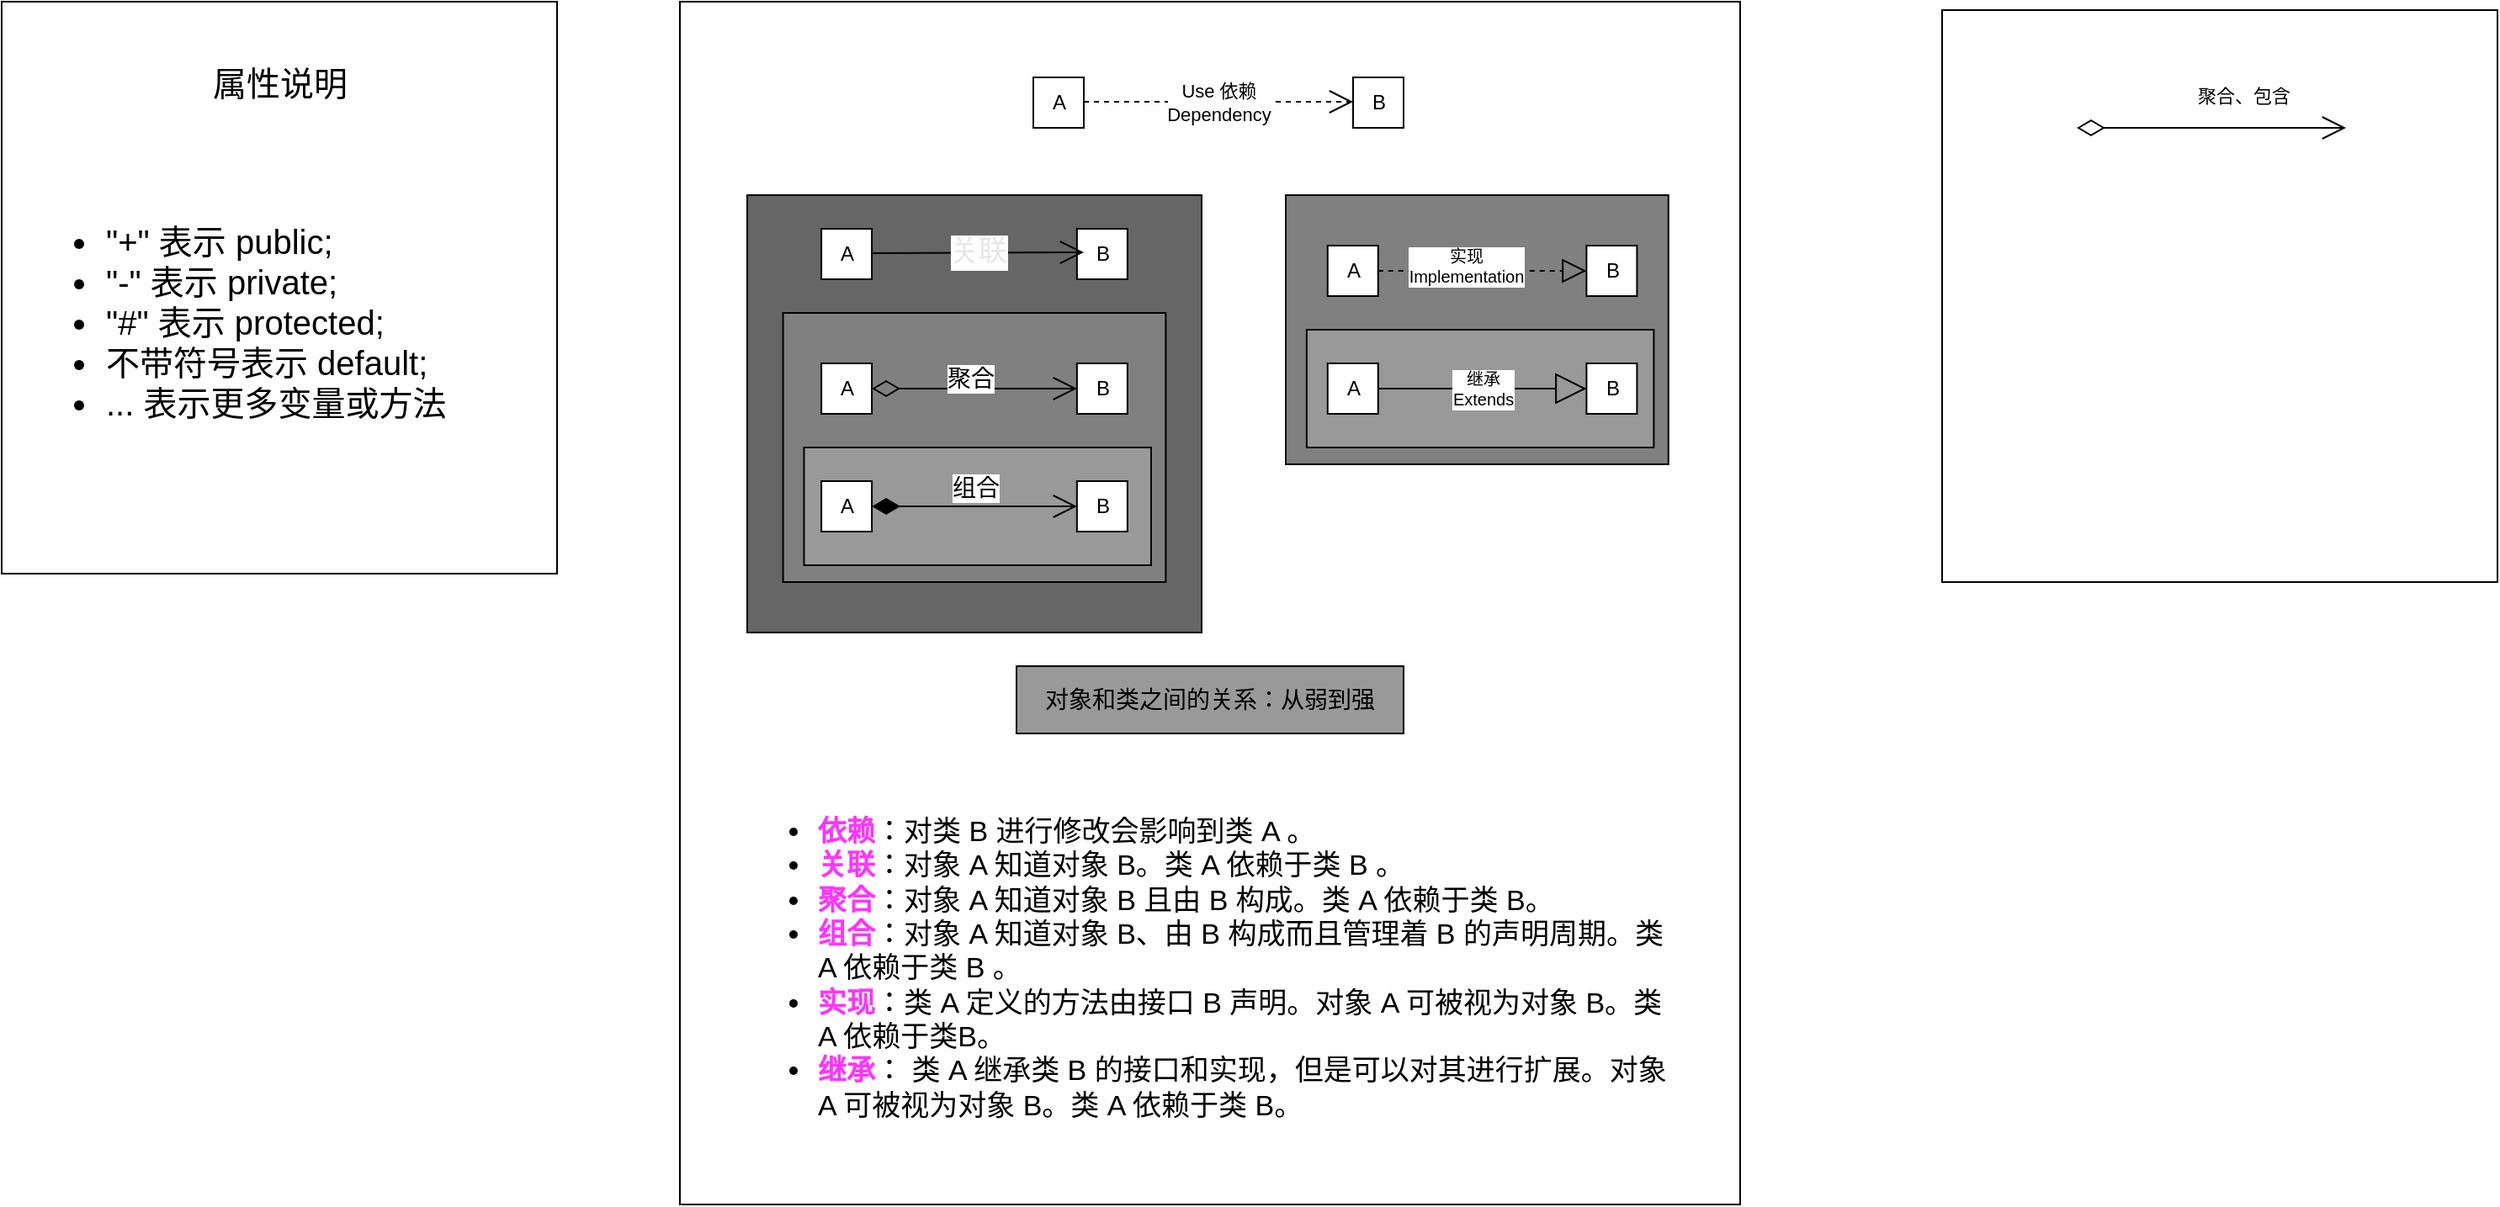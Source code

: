 <mxfile>
    <diagram id="WlyAIyUOdPtycKj1R1WJ" name="第 1 页">
        <mxGraphModel dx="1200" dy="319" grid="1" gridSize="10" guides="1" tooltips="1" connect="1" arrows="1" fold="1" page="1" pageScale="1" pageWidth="827" pageHeight="1169" math="0" shadow="0">
            <root>
                <mxCell id="0"/>
                <mxCell id="1" parent="0"/>
                <mxCell id="2" value="&lt;span style=&quot;color: rgba(0 , 0 , 0 , 0) ; font-family: monospace ; font-size: 0px&quot;&gt;%3CmxGraphModel%3E%3Croot%3E%3CmxCell%20id%3D%220%22%2F%3E%3CmxCell%20id%3D%221%22%20parent%3D%220%22%2F%3E%3CmxCell%20id%3D%222%22%20value%3D%22A%22%20style%3D%22html%3D1%3B%22%20vertex%3D%221%22%20parent%3D%221%22%3E%3CmxGeometry%20x%3D%22200%22%20y%3D%22200%22%20width%3D%2230%22%20height%3D%2230%22%20as%3D%22geometry%22%2F%3E%3C%2FmxCell%3E%3C%2Froot%3E%3C%2FmxGraphModel%3E&lt;/span&gt;" style="rounded=0;whiteSpace=wrap;html=1;glass=0;metaEdit=0;dropTarget=0;movable=0;" parent="1" vertex="1">
                    <mxGeometry x="-10" y="155" width="630" height="715" as="geometry"/>
                </mxCell>
                <mxCell id="ecS3ZJke_SLgCDpdlSXE-2" value="Use 依赖&lt;br&gt;Dependency" style="endArrow=open;endSize=12;dashed=1;html=1;" parent="1" edge="1">
                    <mxGeometry width="160" relative="1" as="geometry">
                        <mxPoint x="230" y="214.5" as="sourcePoint"/>
                        <mxPoint x="390" y="214.5" as="targetPoint"/>
                    </mxGeometry>
                </mxCell>
                <mxCell id="ecS3ZJke_SLgCDpdlSXE-5" value="A" style="html=1;" parent="1" vertex="1">
                    <mxGeometry x="200" y="200" width="30" height="30" as="geometry"/>
                </mxCell>
                <mxCell id="ecS3ZJke_SLgCDpdlSXE-6" value="B" style="html=1;" parent="1" vertex="1">
                    <mxGeometry x="390" y="200" width="30" height="30" as="geometry"/>
                </mxCell>
                <mxCell id="ecS3ZJke_SLgCDpdlSXE-19" value="" style="group" parent="1" vertex="1" connectable="0">
                    <mxGeometry x="30" y="270" width="270" height="300" as="geometry"/>
                </mxCell>
                <mxCell id="ecS3ZJke_SLgCDpdlSXE-8" value="" style="rounded=0;whiteSpace=wrap;html=1;fillColor=#666666;" parent="ecS3ZJke_SLgCDpdlSXE-19" vertex="1">
                    <mxGeometry width="270" height="260" as="geometry"/>
                </mxCell>
                <mxCell id="ecS3ZJke_SLgCDpdlSXE-10" value="A" style="html=1;" parent="ecS3ZJke_SLgCDpdlSXE-19" vertex="1">
                    <mxGeometry x="44.06" y="20" width="30" height="30" as="geometry"/>
                </mxCell>
                <mxCell id="ecS3ZJke_SLgCDpdlSXE-11" value="B" style="html=1;" parent="ecS3ZJke_SLgCDpdlSXE-19" vertex="1">
                    <mxGeometry x="195.935" y="20" width="30" height="30" as="geometry"/>
                </mxCell>
                <mxCell id="ecS3ZJke_SLgCDpdlSXE-15" value="" style="rounded=0;whiteSpace=wrap;html=1;fillColor=#808080;" parent="ecS3ZJke_SLgCDpdlSXE-19" vertex="1">
                    <mxGeometry x="21.313" y="70" width="227.374" height="160" as="geometry"/>
                </mxCell>
                <mxCell id="ecS3ZJke_SLgCDpdlSXE-16" value="A" style="html=1;" parent="ecS3ZJke_SLgCDpdlSXE-19" vertex="1">
                    <mxGeometry x="44.06" y="100" width="30" height="30" as="geometry"/>
                </mxCell>
                <mxCell id="ecS3ZJke_SLgCDpdlSXE-17" value="B" style="html=1;" parent="ecS3ZJke_SLgCDpdlSXE-19" vertex="1">
                    <mxGeometry x="195.935" y="100" width="30" height="30" as="geometry"/>
                </mxCell>
                <mxCell id="ecS3ZJke_SLgCDpdlSXE-18" value="&lt;font style=&quot;font-size: 14px&quot;&gt;聚合&lt;/font&gt;" style="endArrow=open;html=1;endSize=12;startArrow=diamondThin;startSize=14;startFill=0;edgeStyle=orthogonalEdgeStyle;align=left;verticalAlign=bottom;exitX=1;exitY=0.5;exitDx=0;exitDy=0;" parent="ecS3ZJke_SLgCDpdlSXE-19" source="ecS3ZJke_SLgCDpdlSXE-16" edge="1">
                    <mxGeometry x="-0.296" y="-5" relative="1" as="geometry">
                        <mxPoint x="77.81" y="150" as="sourcePoint"/>
                        <mxPoint x="195.935" y="115" as="targetPoint"/>
                        <Array as="points">
                            <mxPoint x="150.31" y="115"/>
                            <mxPoint x="150.31" y="115"/>
                        </Array>
                        <mxPoint as="offset"/>
                    </mxGeometry>
                </mxCell>
                <mxCell id="ecS3ZJke_SLgCDpdlSXE-21" value="" style="rounded=0;whiteSpace=wrap;html=1;fillColor=#999999;" parent="ecS3ZJke_SLgCDpdlSXE-19" vertex="1">
                    <mxGeometry x="33.75" y="150" width="206.25" height="70" as="geometry"/>
                </mxCell>
                <mxCell id="ecS3ZJke_SLgCDpdlSXE-22" value="A" style="html=1;" parent="ecS3ZJke_SLgCDpdlSXE-19" vertex="1">
                    <mxGeometry x="44.06" y="170" width="30" height="30" as="geometry"/>
                </mxCell>
                <mxCell id="ecS3ZJke_SLgCDpdlSXE-23" value="B" style="html=1;" parent="ecS3ZJke_SLgCDpdlSXE-19" vertex="1">
                    <mxGeometry x="195.935" y="170" width="30" height="30" as="geometry"/>
                </mxCell>
                <mxCell id="ecS3ZJke_SLgCDpdlSXE-24" value="组合" style="endArrow=open;html=1;endSize=12;startArrow=diamondThin;startSize=14;startFill=1;edgeStyle=orthogonalEdgeStyle;align=left;verticalAlign=bottom;fontSize=14;entryX=0;entryY=0.5;entryDx=0;entryDy=0;" parent="ecS3ZJke_SLgCDpdlSXE-19" source="ecS3ZJke_SLgCDpdlSXE-22" target="ecS3ZJke_SLgCDpdlSXE-23" edge="1">
                    <mxGeometry x="-0.246" relative="1" as="geometry">
                        <mxPoint x="111.9" y="180" as="sourcePoint"/>
                        <mxPoint x="184.9" y="185" as="targetPoint"/>
                        <mxPoint as="offset"/>
                    </mxGeometry>
                </mxCell>
                <mxCell id="ecS3ZJke_SLgCDpdlSXE-46" value="&lt;font color=&quot;#e6e6e6&quot;&gt;关联&lt;/font&gt;" style="endArrow=open;endFill=1;endSize=12;html=1;fontSize=17;fontColor=#FF33FF;" parent="ecS3ZJke_SLgCDpdlSXE-19" edge="1">
                    <mxGeometry width="160" relative="1" as="geometry">
                        <mxPoint x="74.06" y="34.47" as="sourcePoint"/>
                        <mxPoint x="200" y="34" as="targetPoint"/>
                    </mxGeometry>
                </mxCell>
                <mxCell id="ecS3ZJke_SLgCDpdlSXE-28" value="" style="rounded=0;whiteSpace=wrap;html=1;fillColor=#808080;" parent="1" vertex="1">
                    <mxGeometry x="350.003" y="270" width="227.374" height="160" as="geometry"/>
                </mxCell>
                <mxCell id="ecS3ZJke_SLgCDpdlSXE-29" value="A" style="html=1;" parent="1" vertex="1">
                    <mxGeometry x="374.88" y="300" width="30" height="30" as="geometry"/>
                </mxCell>
                <mxCell id="ecS3ZJke_SLgCDpdlSXE-30" value="B" style="html=1;" parent="1" vertex="1">
                    <mxGeometry x="528.695" y="300" width="30" height="30" as="geometry"/>
                </mxCell>
                <mxCell id="ecS3ZJke_SLgCDpdlSXE-31" value="" style="rounded=0;whiteSpace=wrap;html=1;fillColor=#999999;" parent="1" vertex="1">
                    <mxGeometry x="362.44" y="350" width="206.25" height="70" as="geometry"/>
                </mxCell>
                <mxCell id="ecS3ZJke_SLgCDpdlSXE-32" value="A" style="html=1;" parent="1" vertex="1">
                    <mxGeometry x="374.88" y="370" width="30" height="30" as="geometry"/>
                </mxCell>
                <mxCell id="ecS3ZJke_SLgCDpdlSXE-33" value="B" style="html=1;" parent="1" vertex="1">
                    <mxGeometry x="528.695" y="370" width="30" height="30" as="geometry"/>
                </mxCell>
                <mxCell id="ecS3ZJke_SLgCDpdlSXE-34" value="" style="endArrow=block;dashed=1;endFill=0;endSize=12;html=1;fontSize=14;entryX=0;entryY=0.5;entryDx=0;entryDy=0;exitX=1;exitY=0.5;exitDx=0;exitDy=0;" parent="1" source="ecS3ZJke_SLgCDpdlSXE-29" target="ecS3ZJke_SLgCDpdlSXE-30" edge="1">
                    <mxGeometry width="160" relative="1" as="geometry">
                        <mxPoint x="420" y="315" as="sourcePoint"/>
                        <mxPoint x="518.69" y="314.55" as="targetPoint"/>
                    </mxGeometry>
                </mxCell>
                <mxCell id="ecS3ZJke_SLgCDpdlSXE-36" value="实现&lt;br style=&quot;font-size: 10px;&quot;&gt;Implementation" style="edgeLabel;html=1;align=center;verticalAlign=middle;resizable=0;points=[];fontSize=10;" parent="ecS3ZJke_SLgCDpdlSXE-34" vertex="1" connectable="0">
                    <mxGeometry x="-0.162" y="3" relative="1" as="geometry">
                        <mxPoint as="offset"/>
                    </mxGeometry>
                </mxCell>
                <mxCell id="ecS3ZJke_SLgCDpdlSXE-37" value="继承&lt;br&gt;Extends" style="endArrow=block;endSize=16;endFill=0;html=1;fontSize=10;entryX=0;entryY=0.5;entryDx=0;entryDy=0;exitX=1;exitY=0.5;exitDx=0;exitDy=0;" parent="1" source="ecS3ZJke_SLgCDpdlSXE-32" target="ecS3ZJke_SLgCDpdlSXE-33" edge="1">
                    <mxGeometry width="160" relative="1" as="geometry">
                        <mxPoint x="425.51" y="384.55" as="sourcePoint"/>
                        <mxPoint x="500" y="385" as="targetPoint"/>
                    </mxGeometry>
                </mxCell>
                <mxCell id="ecS3ZJke_SLgCDpdlSXE-41" value="&lt;font style=&quot;font-size: 14px&quot;&gt;对象和类之间的关系：从弱到强&lt;br&gt;&lt;/font&gt;" style="rounded=0;whiteSpace=wrap;html=1;glass=0;fontSize=10;fillColor=#999999;" parent="1" vertex="1">
                    <mxGeometry x="190" y="550" width="230" height="40" as="geometry"/>
                </mxCell>
                <mxCell id="ecS3ZJke_SLgCDpdlSXE-42" value="&lt;ul&gt;&lt;li&gt;&lt;font color=&quot;#ff33ff&quot;&gt;&lt;b&gt;依赖&lt;/b&gt;&lt;/font&gt;：对类 B 进行修改会影响到类 A 。&lt;/li&gt;&lt;li&gt;&lt;font color=&quot;#ff33ff&quot;&gt;&lt;b&gt;关联&lt;/b&gt;&lt;/font&gt;：对象 A 知道对象 B。类 A 依赖于类 B 。&lt;/li&gt;&lt;li&gt;&lt;b&gt;&lt;font color=&quot;#ff33ff&quot;&gt;聚合&lt;/font&gt;&lt;/b&gt;：对象 A 知道对象 B 且由 B 构成。类 A 依赖于类 B。&lt;/li&gt;&lt;li&gt;&lt;font color=&quot;#ff33ff&quot;&gt;&lt;b&gt;组合&lt;/b&gt;&lt;/font&gt;：对象 A 知道对象 B、由 B 构成而且管理着 B 的声明周期。类 A 依赖于类 B 。&lt;/li&gt;&lt;li&gt;&lt;b&gt;&lt;font color=&quot;#ff33ff&quot;&gt;实现&lt;/font&gt;&lt;/b&gt;：类 A 定义的方法由接口 B 声明。对象 A 可被视为对象 B。类A 依赖于类B。&lt;/li&gt;&lt;li&gt;&lt;b&gt;&lt;font color=&quot;#ff33ff&quot;&gt;继承&lt;/font&gt;&lt;/b&gt;： 类 A 继承类 B 的接口和实现，但是可以对其进行扩展。对象 A 可被视为对象 B。类 A 依赖于类 B。&lt;/li&gt;&lt;/ul&gt;" style="text;html=1;strokeColor=none;fillColor=none;align=left;verticalAlign=middle;whiteSpace=wrap;rounded=0;glass=0;fontSize=17;" parent="1" vertex="1">
                    <mxGeometry x="30" y="610" width="550" height="240" as="geometry"/>
                </mxCell>
                <mxCell id="3" value="" style="group" connectable="0" vertex="1" parent="1">
                    <mxGeometry x="-413" y="155" width="330" height="340" as="geometry"/>
                </mxCell>
                <mxCell id="4" value="" style="rounded=0;whiteSpace=wrap;html=1;fontFamily=Helvetica;fontSize=20;fontColor=default;startSize=36;strokeColor=default;fillColor=default;gradientColor=none;" vertex="1" parent="3">
                    <mxGeometry width="330" height="340" as="geometry"/>
                </mxCell>
                <mxCell id="5" value="属性说明" style="text;html=1;strokeColor=none;fillColor=none;align=center;verticalAlign=middle;whiteSpace=wrap;rounded=0;fontFamily=Helvetica;fontSize=20;fontColor=default;startSize=36;" vertex="1" parent="3">
                    <mxGeometry x="102.5" y="27.2" width="125.0" height="40.8" as="geometry"/>
                </mxCell>
                <mxCell id="6" value="&lt;ul&gt;&lt;li&gt;&quot;+&quot; 表示 public;&lt;/li&gt;&lt;li&gt;&quot;-&quot; 表示 private;&lt;/li&gt;&lt;li&gt;&quot;#&quot; 表示 protected;&lt;/li&gt;&lt;li&gt;不带符号表示 default;&lt;/li&gt;&lt;li&gt;... 表示更多变量或方法&lt;/li&gt;&lt;/ul&gt;" style="text;strokeColor=none;fillColor=none;html=1;whiteSpace=wrap;verticalAlign=middle;overflow=hidden;rounded=0;fontFamily=Helvetica;fontSize=20;fontColor=default;startSize=36;" vertex="1" parent="3">
                    <mxGeometry x="20.0" y="81.6" width="260.0" height="217.6" as="geometry"/>
                </mxCell>
                <mxCell id="7" value="" style="group" connectable="0" vertex="1" parent="1">
                    <mxGeometry x="740" y="160" width="330" height="340" as="geometry"/>
                </mxCell>
                <mxCell id="8" value="" style="rounded=0;whiteSpace=wrap;html=1;fontFamily=Helvetica;fontSize=20;fontColor=default;startSize=36;strokeColor=default;fillColor=default;gradientColor=none;" vertex="1" parent="7">
                    <mxGeometry width="330" height="340" as="geometry"/>
                </mxCell>
                <mxCell id="11" value="聚合、包含" style="endArrow=open;html=1;endSize=12;startArrow=diamondThin;startSize=14;startFill=0;edgeStyle=orthogonalEdgeStyle;align=left;verticalAlign=bottom;" edge="1" parent="7">
                    <mxGeometry x="-0.125" y="10" relative="1" as="geometry">
                        <mxPoint x="80" y="70" as="sourcePoint"/>
                        <mxPoint x="240" y="70" as="targetPoint"/>
                        <mxPoint as="offset"/>
                    </mxGeometry>
                </mxCell>
            </root>
        </mxGraphModel>
    </diagram>
    <diagram id="EEXhQEklDKYkyx9e1LIt" name="第 2 页">
        <mxGraphModel dx="669" dy="627" grid="1" gridSize="10" guides="1" tooltips="1" connect="1" arrows="1" fold="1" page="1" pageScale="1" pageWidth="827" pageHeight="1169" math="0" shadow="0">
            <root>
                <mxCell id="xSZlfqKUXrb9UhfvRvR8-0"/>
                <mxCell id="xSZlfqKUXrb9UhfvRvR8-1" parent="xSZlfqKUXrb9UhfvRvR8-0"/>
            </root>
        </mxGraphModel>
    </diagram>
</mxfile>
